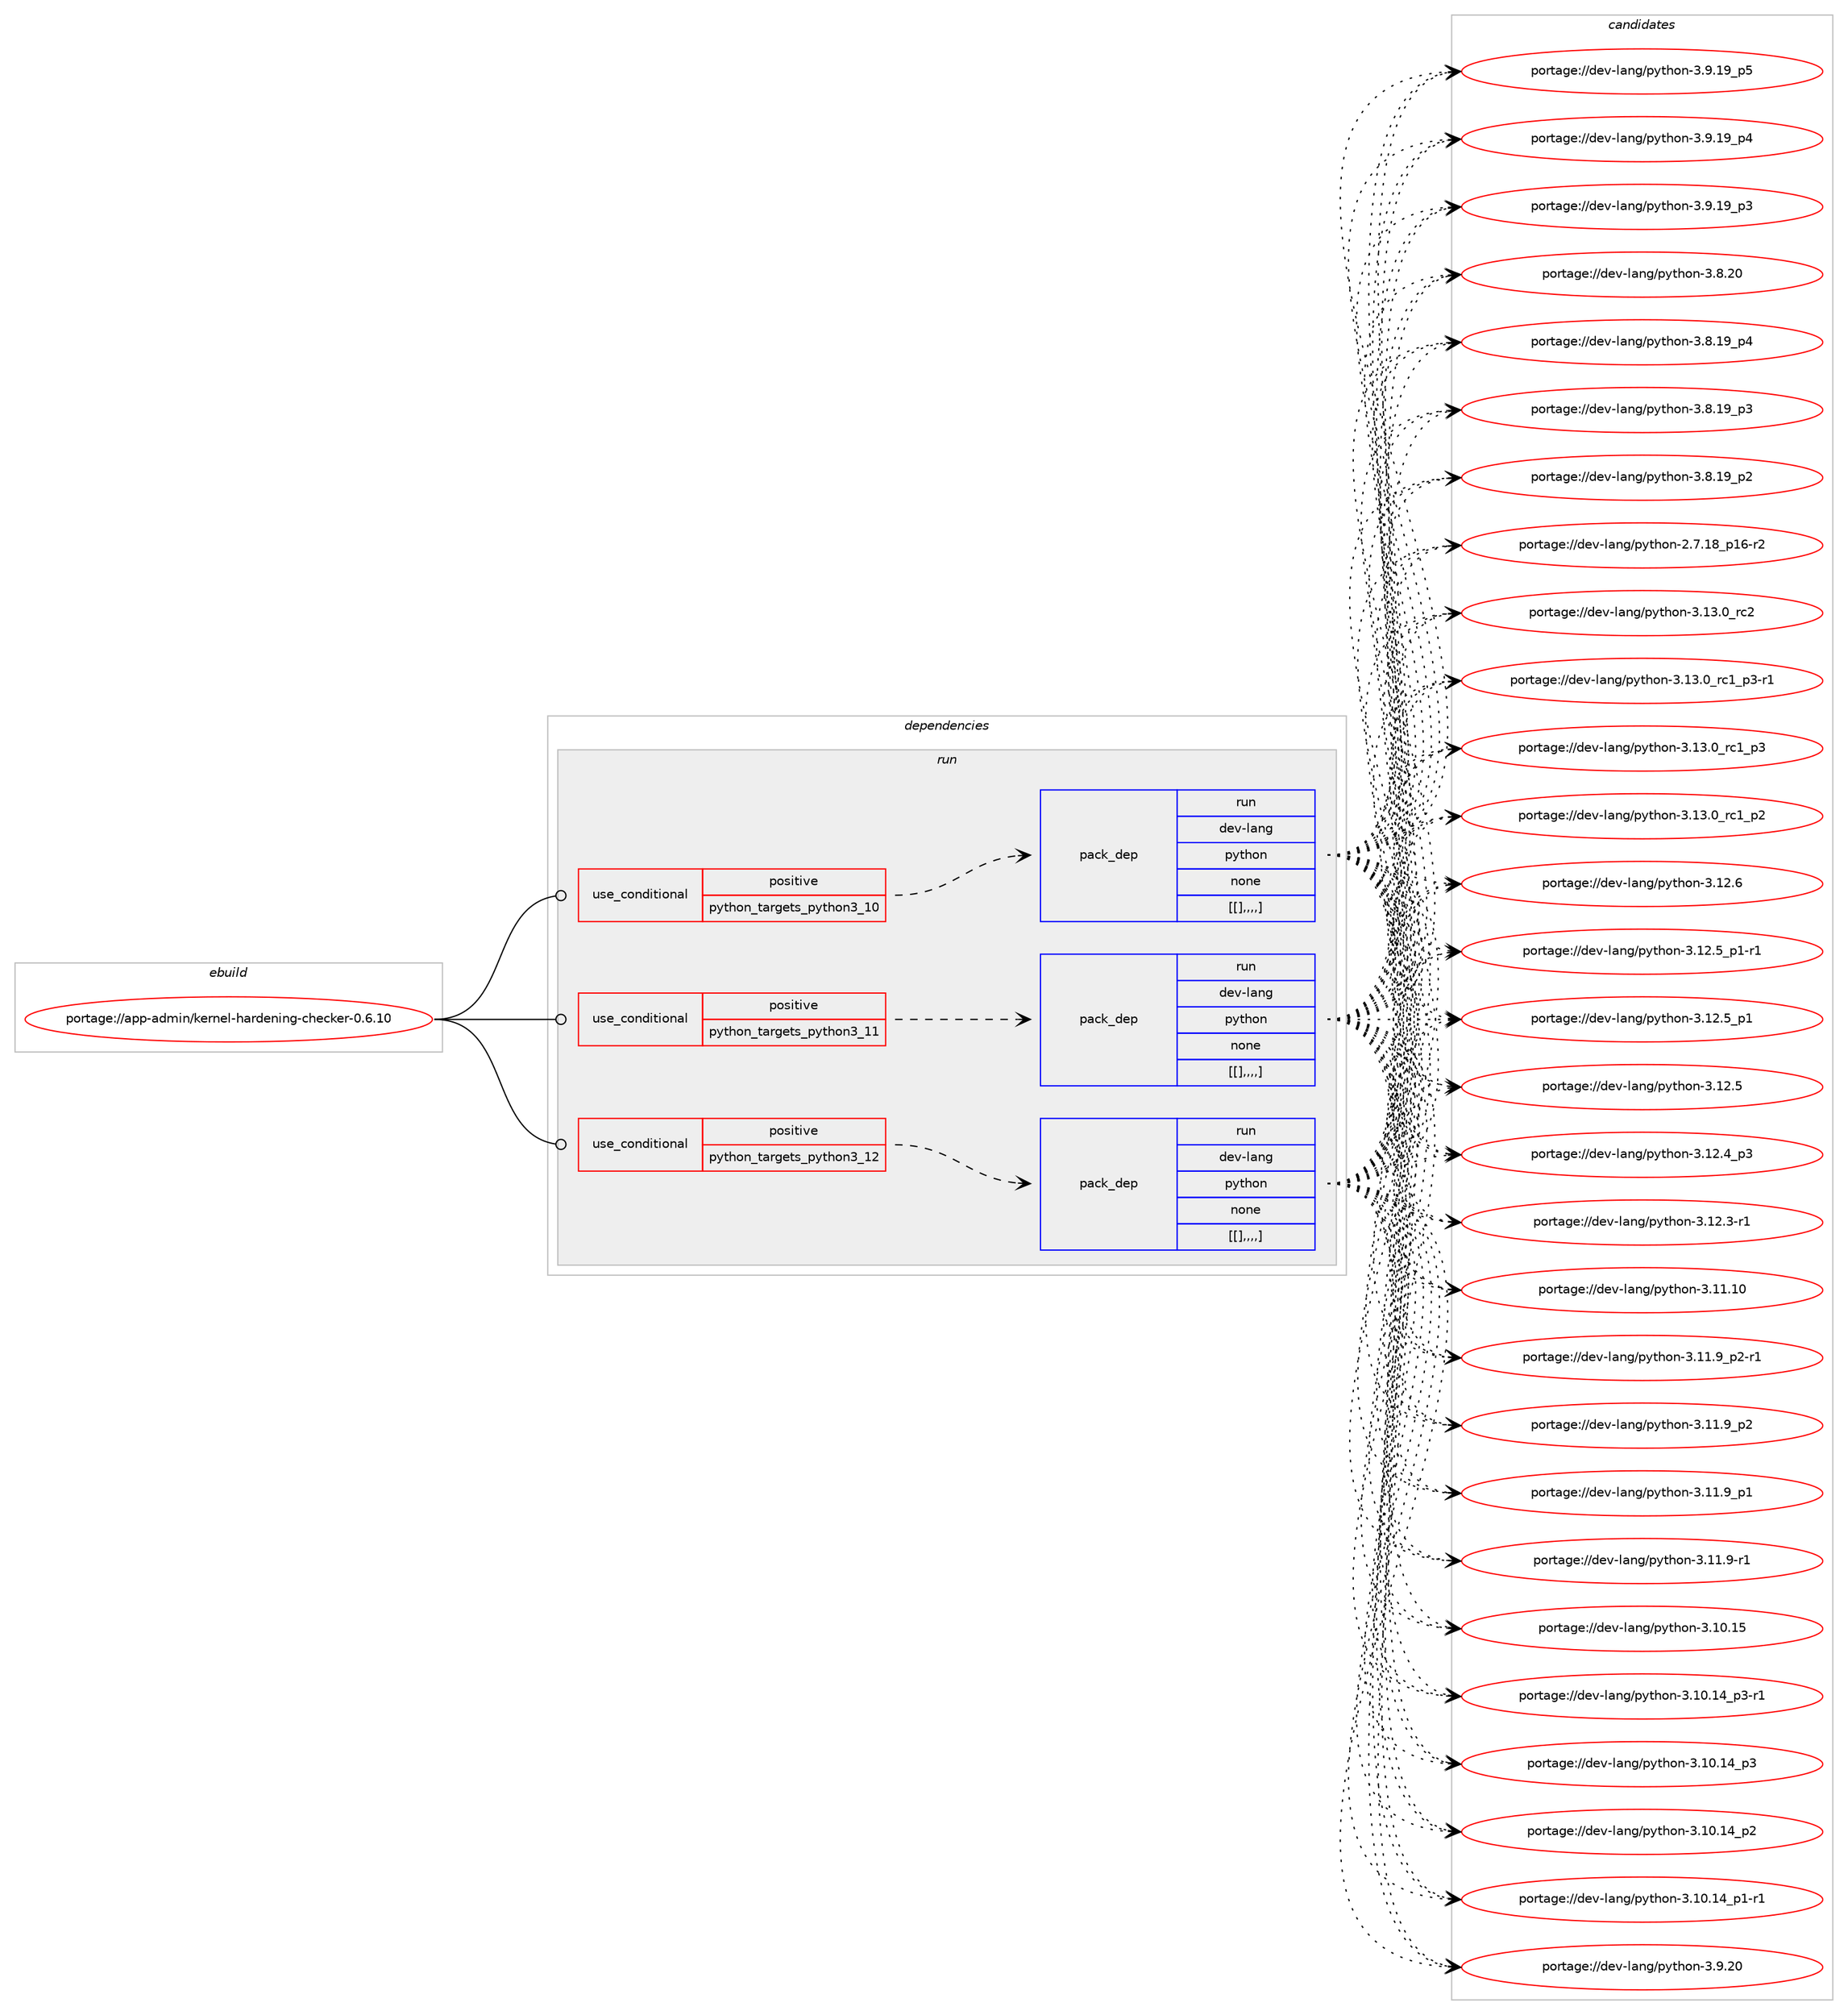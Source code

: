 digraph prolog {

# *************
# Graph options
# *************

newrank=true;
concentrate=true;
compound=true;
graph [rankdir=LR,fontname=Helvetica,fontsize=10,ranksep=1.5];#, ranksep=2.5, nodesep=0.2];
edge  [arrowhead=vee];
node  [fontname=Helvetica,fontsize=10];

# **********
# The ebuild
# **********

subgraph cluster_leftcol {
color=gray;
label=<<i>ebuild</i>>;
id [label="portage://app-admin/kernel-hardening-checker-0.6.10", color=red, width=4, href="../app-admin/kernel-hardening-checker-0.6.10.svg"];
}

# ****************
# The dependencies
# ****************

subgraph cluster_midcol {
color=gray;
label=<<i>dependencies</i>>;
subgraph cluster_compile {
fillcolor="#eeeeee";
style=filled;
label=<<i>compile</i>>;
}
subgraph cluster_compileandrun {
fillcolor="#eeeeee";
style=filled;
label=<<i>compile and run</i>>;
}
subgraph cluster_run {
fillcolor="#eeeeee";
style=filled;
label=<<i>run</i>>;
subgraph cond682 {
dependency3028 [label=<<TABLE BORDER="0" CELLBORDER="1" CELLSPACING="0" CELLPADDING="4"><TR><TD ROWSPAN="3" CELLPADDING="10">use_conditional</TD></TR><TR><TD>positive</TD></TR><TR><TD>python_targets_python3_10</TD></TR></TABLE>>, shape=none, color=red];
subgraph pack2337 {
dependency3029 [label=<<TABLE BORDER="0" CELLBORDER="1" CELLSPACING="0" CELLPADDING="4" WIDTH="220"><TR><TD ROWSPAN="6" CELLPADDING="30">pack_dep</TD></TR><TR><TD WIDTH="110">run</TD></TR><TR><TD>dev-lang</TD></TR><TR><TD>python</TD></TR><TR><TD>none</TD></TR><TR><TD>[[],,,,]</TD></TR></TABLE>>, shape=none, color=blue];
}
dependency3028:e -> dependency3029:w [weight=20,style="dashed",arrowhead="vee"];
}
id:e -> dependency3028:w [weight=20,style="solid",arrowhead="odot"];
subgraph cond683 {
dependency3030 [label=<<TABLE BORDER="0" CELLBORDER="1" CELLSPACING="0" CELLPADDING="4"><TR><TD ROWSPAN="3" CELLPADDING="10">use_conditional</TD></TR><TR><TD>positive</TD></TR><TR><TD>python_targets_python3_11</TD></TR></TABLE>>, shape=none, color=red];
subgraph pack2338 {
dependency3031 [label=<<TABLE BORDER="0" CELLBORDER="1" CELLSPACING="0" CELLPADDING="4" WIDTH="220"><TR><TD ROWSPAN="6" CELLPADDING="30">pack_dep</TD></TR><TR><TD WIDTH="110">run</TD></TR><TR><TD>dev-lang</TD></TR><TR><TD>python</TD></TR><TR><TD>none</TD></TR><TR><TD>[[],,,,]</TD></TR></TABLE>>, shape=none, color=blue];
}
dependency3030:e -> dependency3031:w [weight=20,style="dashed",arrowhead="vee"];
}
id:e -> dependency3030:w [weight=20,style="solid",arrowhead="odot"];
subgraph cond684 {
dependency3032 [label=<<TABLE BORDER="0" CELLBORDER="1" CELLSPACING="0" CELLPADDING="4"><TR><TD ROWSPAN="3" CELLPADDING="10">use_conditional</TD></TR><TR><TD>positive</TD></TR><TR><TD>python_targets_python3_12</TD></TR></TABLE>>, shape=none, color=red];
subgraph pack2339 {
dependency3033 [label=<<TABLE BORDER="0" CELLBORDER="1" CELLSPACING="0" CELLPADDING="4" WIDTH="220"><TR><TD ROWSPAN="6" CELLPADDING="30">pack_dep</TD></TR><TR><TD WIDTH="110">run</TD></TR><TR><TD>dev-lang</TD></TR><TR><TD>python</TD></TR><TR><TD>none</TD></TR><TR><TD>[[],,,,]</TD></TR></TABLE>>, shape=none, color=blue];
}
dependency3032:e -> dependency3033:w [weight=20,style="dashed",arrowhead="vee"];
}
id:e -> dependency3032:w [weight=20,style="solid",arrowhead="odot"];
}
}

# **************
# The candidates
# **************

subgraph cluster_choices {
rank=same;
color=gray;
label=<<i>candidates</i>>;

subgraph choice2337 {
color=black;
nodesep=1;
choice10010111845108971101034711212111610411111045514649514648951149950 [label="portage://dev-lang/python-3.13.0_rc2", color=red, width=4,href="../dev-lang/python-3.13.0_rc2.svg"];
choice1001011184510897110103471121211161041111104551464951464895114994995112514511449 [label="portage://dev-lang/python-3.13.0_rc1_p3-r1", color=red, width=4,href="../dev-lang/python-3.13.0_rc1_p3-r1.svg"];
choice100101118451089711010347112121116104111110455146495146489511499499511251 [label="portage://dev-lang/python-3.13.0_rc1_p3", color=red, width=4,href="../dev-lang/python-3.13.0_rc1_p3.svg"];
choice100101118451089711010347112121116104111110455146495146489511499499511250 [label="portage://dev-lang/python-3.13.0_rc1_p2", color=red, width=4,href="../dev-lang/python-3.13.0_rc1_p2.svg"];
choice10010111845108971101034711212111610411111045514649504654 [label="portage://dev-lang/python-3.12.6", color=red, width=4,href="../dev-lang/python-3.12.6.svg"];
choice1001011184510897110103471121211161041111104551464950465395112494511449 [label="portage://dev-lang/python-3.12.5_p1-r1", color=red, width=4,href="../dev-lang/python-3.12.5_p1-r1.svg"];
choice100101118451089711010347112121116104111110455146495046539511249 [label="portage://dev-lang/python-3.12.5_p1", color=red, width=4,href="../dev-lang/python-3.12.5_p1.svg"];
choice10010111845108971101034711212111610411111045514649504653 [label="portage://dev-lang/python-3.12.5", color=red, width=4,href="../dev-lang/python-3.12.5.svg"];
choice100101118451089711010347112121116104111110455146495046529511251 [label="portage://dev-lang/python-3.12.4_p3", color=red, width=4,href="../dev-lang/python-3.12.4_p3.svg"];
choice100101118451089711010347112121116104111110455146495046514511449 [label="portage://dev-lang/python-3.12.3-r1", color=red, width=4,href="../dev-lang/python-3.12.3-r1.svg"];
choice1001011184510897110103471121211161041111104551464949464948 [label="portage://dev-lang/python-3.11.10", color=red, width=4,href="../dev-lang/python-3.11.10.svg"];
choice1001011184510897110103471121211161041111104551464949465795112504511449 [label="portage://dev-lang/python-3.11.9_p2-r1", color=red, width=4,href="../dev-lang/python-3.11.9_p2-r1.svg"];
choice100101118451089711010347112121116104111110455146494946579511250 [label="portage://dev-lang/python-3.11.9_p2", color=red, width=4,href="../dev-lang/python-3.11.9_p2.svg"];
choice100101118451089711010347112121116104111110455146494946579511249 [label="portage://dev-lang/python-3.11.9_p1", color=red, width=4,href="../dev-lang/python-3.11.9_p1.svg"];
choice100101118451089711010347112121116104111110455146494946574511449 [label="portage://dev-lang/python-3.11.9-r1", color=red, width=4,href="../dev-lang/python-3.11.9-r1.svg"];
choice1001011184510897110103471121211161041111104551464948464953 [label="portage://dev-lang/python-3.10.15", color=red, width=4,href="../dev-lang/python-3.10.15.svg"];
choice100101118451089711010347112121116104111110455146494846495295112514511449 [label="portage://dev-lang/python-3.10.14_p3-r1", color=red, width=4,href="../dev-lang/python-3.10.14_p3-r1.svg"];
choice10010111845108971101034711212111610411111045514649484649529511251 [label="portage://dev-lang/python-3.10.14_p3", color=red, width=4,href="../dev-lang/python-3.10.14_p3.svg"];
choice10010111845108971101034711212111610411111045514649484649529511250 [label="portage://dev-lang/python-3.10.14_p2", color=red, width=4,href="../dev-lang/python-3.10.14_p2.svg"];
choice100101118451089711010347112121116104111110455146494846495295112494511449 [label="portage://dev-lang/python-3.10.14_p1-r1", color=red, width=4,href="../dev-lang/python-3.10.14_p1-r1.svg"];
choice10010111845108971101034711212111610411111045514657465048 [label="portage://dev-lang/python-3.9.20", color=red, width=4,href="../dev-lang/python-3.9.20.svg"];
choice100101118451089711010347112121116104111110455146574649579511253 [label="portage://dev-lang/python-3.9.19_p5", color=red, width=4,href="../dev-lang/python-3.9.19_p5.svg"];
choice100101118451089711010347112121116104111110455146574649579511252 [label="portage://dev-lang/python-3.9.19_p4", color=red, width=4,href="../dev-lang/python-3.9.19_p4.svg"];
choice100101118451089711010347112121116104111110455146574649579511251 [label="portage://dev-lang/python-3.9.19_p3", color=red, width=4,href="../dev-lang/python-3.9.19_p3.svg"];
choice10010111845108971101034711212111610411111045514656465048 [label="portage://dev-lang/python-3.8.20", color=red, width=4,href="../dev-lang/python-3.8.20.svg"];
choice100101118451089711010347112121116104111110455146564649579511252 [label="portage://dev-lang/python-3.8.19_p4", color=red, width=4,href="../dev-lang/python-3.8.19_p4.svg"];
choice100101118451089711010347112121116104111110455146564649579511251 [label="portage://dev-lang/python-3.8.19_p3", color=red, width=4,href="../dev-lang/python-3.8.19_p3.svg"];
choice100101118451089711010347112121116104111110455146564649579511250 [label="portage://dev-lang/python-3.8.19_p2", color=red, width=4,href="../dev-lang/python-3.8.19_p2.svg"];
choice100101118451089711010347112121116104111110455046554649569511249544511450 [label="portage://dev-lang/python-2.7.18_p16-r2", color=red, width=4,href="../dev-lang/python-2.7.18_p16-r2.svg"];
dependency3029:e -> choice10010111845108971101034711212111610411111045514649514648951149950:w [style=dotted,weight="100"];
dependency3029:e -> choice1001011184510897110103471121211161041111104551464951464895114994995112514511449:w [style=dotted,weight="100"];
dependency3029:e -> choice100101118451089711010347112121116104111110455146495146489511499499511251:w [style=dotted,weight="100"];
dependency3029:e -> choice100101118451089711010347112121116104111110455146495146489511499499511250:w [style=dotted,weight="100"];
dependency3029:e -> choice10010111845108971101034711212111610411111045514649504654:w [style=dotted,weight="100"];
dependency3029:e -> choice1001011184510897110103471121211161041111104551464950465395112494511449:w [style=dotted,weight="100"];
dependency3029:e -> choice100101118451089711010347112121116104111110455146495046539511249:w [style=dotted,weight="100"];
dependency3029:e -> choice10010111845108971101034711212111610411111045514649504653:w [style=dotted,weight="100"];
dependency3029:e -> choice100101118451089711010347112121116104111110455146495046529511251:w [style=dotted,weight="100"];
dependency3029:e -> choice100101118451089711010347112121116104111110455146495046514511449:w [style=dotted,weight="100"];
dependency3029:e -> choice1001011184510897110103471121211161041111104551464949464948:w [style=dotted,weight="100"];
dependency3029:e -> choice1001011184510897110103471121211161041111104551464949465795112504511449:w [style=dotted,weight="100"];
dependency3029:e -> choice100101118451089711010347112121116104111110455146494946579511250:w [style=dotted,weight="100"];
dependency3029:e -> choice100101118451089711010347112121116104111110455146494946579511249:w [style=dotted,weight="100"];
dependency3029:e -> choice100101118451089711010347112121116104111110455146494946574511449:w [style=dotted,weight="100"];
dependency3029:e -> choice1001011184510897110103471121211161041111104551464948464953:w [style=dotted,weight="100"];
dependency3029:e -> choice100101118451089711010347112121116104111110455146494846495295112514511449:w [style=dotted,weight="100"];
dependency3029:e -> choice10010111845108971101034711212111610411111045514649484649529511251:w [style=dotted,weight="100"];
dependency3029:e -> choice10010111845108971101034711212111610411111045514649484649529511250:w [style=dotted,weight="100"];
dependency3029:e -> choice100101118451089711010347112121116104111110455146494846495295112494511449:w [style=dotted,weight="100"];
dependency3029:e -> choice10010111845108971101034711212111610411111045514657465048:w [style=dotted,weight="100"];
dependency3029:e -> choice100101118451089711010347112121116104111110455146574649579511253:w [style=dotted,weight="100"];
dependency3029:e -> choice100101118451089711010347112121116104111110455146574649579511252:w [style=dotted,weight="100"];
dependency3029:e -> choice100101118451089711010347112121116104111110455146574649579511251:w [style=dotted,weight="100"];
dependency3029:e -> choice10010111845108971101034711212111610411111045514656465048:w [style=dotted,weight="100"];
dependency3029:e -> choice100101118451089711010347112121116104111110455146564649579511252:w [style=dotted,weight="100"];
dependency3029:e -> choice100101118451089711010347112121116104111110455146564649579511251:w [style=dotted,weight="100"];
dependency3029:e -> choice100101118451089711010347112121116104111110455146564649579511250:w [style=dotted,weight="100"];
dependency3029:e -> choice100101118451089711010347112121116104111110455046554649569511249544511450:w [style=dotted,weight="100"];
}
subgraph choice2338 {
color=black;
nodesep=1;
choice10010111845108971101034711212111610411111045514649514648951149950 [label="portage://dev-lang/python-3.13.0_rc2", color=red, width=4,href="../dev-lang/python-3.13.0_rc2.svg"];
choice1001011184510897110103471121211161041111104551464951464895114994995112514511449 [label="portage://dev-lang/python-3.13.0_rc1_p3-r1", color=red, width=4,href="../dev-lang/python-3.13.0_rc1_p3-r1.svg"];
choice100101118451089711010347112121116104111110455146495146489511499499511251 [label="portage://dev-lang/python-3.13.0_rc1_p3", color=red, width=4,href="../dev-lang/python-3.13.0_rc1_p3.svg"];
choice100101118451089711010347112121116104111110455146495146489511499499511250 [label="portage://dev-lang/python-3.13.0_rc1_p2", color=red, width=4,href="../dev-lang/python-3.13.0_rc1_p2.svg"];
choice10010111845108971101034711212111610411111045514649504654 [label="portage://dev-lang/python-3.12.6", color=red, width=4,href="../dev-lang/python-3.12.6.svg"];
choice1001011184510897110103471121211161041111104551464950465395112494511449 [label="portage://dev-lang/python-3.12.5_p1-r1", color=red, width=4,href="../dev-lang/python-3.12.5_p1-r1.svg"];
choice100101118451089711010347112121116104111110455146495046539511249 [label="portage://dev-lang/python-3.12.5_p1", color=red, width=4,href="../dev-lang/python-3.12.5_p1.svg"];
choice10010111845108971101034711212111610411111045514649504653 [label="portage://dev-lang/python-3.12.5", color=red, width=4,href="../dev-lang/python-3.12.5.svg"];
choice100101118451089711010347112121116104111110455146495046529511251 [label="portage://dev-lang/python-3.12.4_p3", color=red, width=4,href="../dev-lang/python-3.12.4_p3.svg"];
choice100101118451089711010347112121116104111110455146495046514511449 [label="portage://dev-lang/python-3.12.3-r1", color=red, width=4,href="../dev-lang/python-3.12.3-r1.svg"];
choice1001011184510897110103471121211161041111104551464949464948 [label="portage://dev-lang/python-3.11.10", color=red, width=4,href="../dev-lang/python-3.11.10.svg"];
choice1001011184510897110103471121211161041111104551464949465795112504511449 [label="portage://dev-lang/python-3.11.9_p2-r1", color=red, width=4,href="../dev-lang/python-3.11.9_p2-r1.svg"];
choice100101118451089711010347112121116104111110455146494946579511250 [label="portage://dev-lang/python-3.11.9_p2", color=red, width=4,href="../dev-lang/python-3.11.9_p2.svg"];
choice100101118451089711010347112121116104111110455146494946579511249 [label="portage://dev-lang/python-3.11.9_p1", color=red, width=4,href="../dev-lang/python-3.11.9_p1.svg"];
choice100101118451089711010347112121116104111110455146494946574511449 [label="portage://dev-lang/python-3.11.9-r1", color=red, width=4,href="../dev-lang/python-3.11.9-r1.svg"];
choice1001011184510897110103471121211161041111104551464948464953 [label="portage://dev-lang/python-3.10.15", color=red, width=4,href="../dev-lang/python-3.10.15.svg"];
choice100101118451089711010347112121116104111110455146494846495295112514511449 [label="portage://dev-lang/python-3.10.14_p3-r1", color=red, width=4,href="../dev-lang/python-3.10.14_p3-r1.svg"];
choice10010111845108971101034711212111610411111045514649484649529511251 [label="portage://dev-lang/python-3.10.14_p3", color=red, width=4,href="../dev-lang/python-3.10.14_p3.svg"];
choice10010111845108971101034711212111610411111045514649484649529511250 [label="portage://dev-lang/python-3.10.14_p2", color=red, width=4,href="../dev-lang/python-3.10.14_p2.svg"];
choice100101118451089711010347112121116104111110455146494846495295112494511449 [label="portage://dev-lang/python-3.10.14_p1-r1", color=red, width=4,href="../dev-lang/python-3.10.14_p1-r1.svg"];
choice10010111845108971101034711212111610411111045514657465048 [label="portage://dev-lang/python-3.9.20", color=red, width=4,href="../dev-lang/python-3.9.20.svg"];
choice100101118451089711010347112121116104111110455146574649579511253 [label="portage://dev-lang/python-3.9.19_p5", color=red, width=4,href="../dev-lang/python-3.9.19_p5.svg"];
choice100101118451089711010347112121116104111110455146574649579511252 [label="portage://dev-lang/python-3.9.19_p4", color=red, width=4,href="../dev-lang/python-3.9.19_p4.svg"];
choice100101118451089711010347112121116104111110455146574649579511251 [label="portage://dev-lang/python-3.9.19_p3", color=red, width=4,href="../dev-lang/python-3.9.19_p3.svg"];
choice10010111845108971101034711212111610411111045514656465048 [label="portage://dev-lang/python-3.8.20", color=red, width=4,href="../dev-lang/python-3.8.20.svg"];
choice100101118451089711010347112121116104111110455146564649579511252 [label="portage://dev-lang/python-3.8.19_p4", color=red, width=4,href="../dev-lang/python-3.8.19_p4.svg"];
choice100101118451089711010347112121116104111110455146564649579511251 [label="portage://dev-lang/python-3.8.19_p3", color=red, width=4,href="../dev-lang/python-3.8.19_p3.svg"];
choice100101118451089711010347112121116104111110455146564649579511250 [label="portage://dev-lang/python-3.8.19_p2", color=red, width=4,href="../dev-lang/python-3.8.19_p2.svg"];
choice100101118451089711010347112121116104111110455046554649569511249544511450 [label="portage://dev-lang/python-2.7.18_p16-r2", color=red, width=4,href="../dev-lang/python-2.7.18_p16-r2.svg"];
dependency3031:e -> choice10010111845108971101034711212111610411111045514649514648951149950:w [style=dotted,weight="100"];
dependency3031:e -> choice1001011184510897110103471121211161041111104551464951464895114994995112514511449:w [style=dotted,weight="100"];
dependency3031:e -> choice100101118451089711010347112121116104111110455146495146489511499499511251:w [style=dotted,weight="100"];
dependency3031:e -> choice100101118451089711010347112121116104111110455146495146489511499499511250:w [style=dotted,weight="100"];
dependency3031:e -> choice10010111845108971101034711212111610411111045514649504654:w [style=dotted,weight="100"];
dependency3031:e -> choice1001011184510897110103471121211161041111104551464950465395112494511449:w [style=dotted,weight="100"];
dependency3031:e -> choice100101118451089711010347112121116104111110455146495046539511249:w [style=dotted,weight="100"];
dependency3031:e -> choice10010111845108971101034711212111610411111045514649504653:w [style=dotted,weight="100"];
dependency3031:e -> choice100101118451089711010347112121116104111110455146495046529511251:w [style=dotted,weight="100"];
dependency3031:e -> choice100101118451089711010347112121116104111110455146495046514511449:w [style=dotted,weight="100"];
dependency3031:e -> choice1001011184510897110103471121211161041111104551464949464948:w [style=dotted,weight="100"];
dependency3031:e -> choice1001011184510897110103471121211161041111104551464949465795112504511449:w [style=dotted,weight="100"];
dependency3031:e -> choice100101118451089711010347112121116104111110455146494946579511250:w [style=dotted,weight="100"];
dependency3031:e -> choice100101118451089711010347112121116104111110455146494946579511249:w [style=dotted,weight="100"];
dependency3031:e -> choice100101118451089711010347112121116104111110455146494946574511449:w [style=dotted,weight="100"];
dependency3031:e -> choice1001011184510897110103471121211161041111104551464948464953:w [style=dotted,weight="100"];
dependency3031:e -> choice100101118451089711010347112121116104111110455146494846495295112514511449:w [style=dotted,weight="100"];
dependency3031:e -> choice10010111845108971101034711212111610411111045514649484649529511251:w [style=dotted,weight="100"];
dependency3031:e -> choice10010111845108971101034711212111610411111045514649484649529511250:w [style=dotted,weight="100"];
dependency3031:e -> choice100101118451089711010347112121116104111110455146494846495295112494511449:w [style=dotted,weight="100"];
dependency3031:e -> choice10010111845108971101034711212111610411111045514657465048:w [style=dotted,weight="100"];
dependency3031:e -> choice100101118451089711010347112121116104111110455146574649579511253:w [style=dotted,weight="100"];
dependency3031:e -> choice100101118451089711010347112121116104111110455146574649579511252:w [style=dotted,weight="100"];
dependency3031:e -> choice100101118451089711010347112121116104111110455146574649579511251:w [style=dotted,weight="100"];
dependency3031:e -> choice10010111845108971101034711212111610411111045514656465048:w [style=dotted,weight="100"];
dependency3031:e -> choice100101118451089711010347112121116104111110455146564649579511252:w [style=dotted,weight="100"];
dependency3031:e -> choice100101118451089711010347112121116104111110455146564649579511251:w [style=dotted,weight="100"];
dependency3031:e -> choice100101118451089711010347112121116104111110455146564649579511250:w [style=dotted,weight="100"];
dependency3031:e -> choice100101118451089711010347112121116104111110455046554649569511249544511450:w [style=dotted,weight="100"];
}
subgraph choice2339 {
color=black;
nodesep=1;
choice10010111845108971101034711212111610411111045514649514648951149950 [label="portage://dev-lang/python-3.13.0_rc2", color=red, width=4,href="../dev-lang/python-3.13.0_rc2.svg"];
choice1001011184510897110103471121211161041111104551464951464895114994995112514511449 [label="portage://dev-lang/python-3.13.0_rc1_p3-r1", color=red, width=4,href="../dev-lang/python-3.13.0_rc1_p3-r1.svg"];
choice100101118451089711010347112121116104111110455146495146489511499499511251 [label="portage://dev-lang/python-3.13.0_rc1_p3", color=red, width=4,href="../dev-lang/python-3.13.0_rc1_p3.svg"];
choice100101118451089711010347112121116104111110455146495146489511499499511250 [label="portage://dev-lang/python-3.13.0_rc1_p2", color=red, width=4,href="../dev-lang/python-3.13.0_rc1_p2.svg"];
choice10010111845108971101034711212111610411111045514649504654 [label="portage://dev-lang/python-3.12.6", color=red, width=4,href="../dev-lang/python-3.12.6.svg"];
choice1001011184510897110103471121211161041111104551464950465395112494511449 [label="portage://dev-lang/python-3.12.5_p1-r1", color=red, width=4,href="../dev-lang/python-3.12.5_p1-r1.svg"];
choice100101118451089711010347112121116104111110455146495046539511249 [label="portage://dev-lang/python-3.12.5_p1", color=red, width=4,href="../dev-lang/python-3.12.5_p1.svg"];
choice10010111845108971101034711212111610411111045514649504653 [label="portage://dev-lang/python-3.12.5", color=red, width=4,href="../dev-lang/python-3.12.5.svg"];
choice100101118451089711010347112121116104111110455146495046529511251 [label="portage://dev-lang/python-3.12.4_p3", color=red, width=4,href="../dev-lang/python-3.12.4_p3.svg"];
choice100101118451089711010347112121116104111110455146495046514511449 [label="portage://dev-lang/python-3.12.3-r1", color=red, width=4,href="../dev-lang/python-3.12.3-r1.svg"];
choice1001011184510897110103471121211161041111104551464949464948 [label="portage://dev-lang/python-3.11.10", color=red, width=4,href="../dev-lang/python-3.11.10.svg"];
choice1001011184510897110103471121211161041111104551464949465795112504511449 [label="portage://dev-lang/python-3.11.9_p2-r1", color=red, width=4,href="../dev-lang/python-3.11.9_p2-r1.svg"];
choice100101118451089711010347112121116104111110455146494946579511250 [label="portage://dev-lang/python-3.11.9_p2", color=red, width=4,href="../dev-lang/python-3.11.9_p2.svg"];
choice100101118451089711010347112121116104111110455146494946579511249 [label="portage://dev-lang/python-3.11.9_p1", color=red, width=4,href="../dev-lang/python-3.11.9_p1.svg"];
choice100101118451089711010347112121116104111110455146494946574511449 [label="portage://dev-lang/python-3.11.9-r1", color=red, width=4,href="../dev-lang/python-3.11.9-r1.svg"];
choice1001011184510897110103471121211161041111104551464948464953 [label="portage://dev-lang/python-3.10.15", color=red, width=4,href="../dev-lang/python-3.10.15.svg"];
choice100101118451089711010347112121116104111110455146494846495295112514511449 [label="portage://dev-lang/python-3.10.14_p3-r1", color=red, width=4,href="../dev-lang/python-3.10.14_p3-r1.svg"];
choice10010111845108971101034711212111610411111045514649484649529511251 [label="portage://dev-lang/python-3.10.14_p3", color=red, width=4,href="../dev-lang/python-3.10.14_p3.svg"];
choice10010111845108971101034711212111610411111045514649484649529511250 [label="portage://dev-lang/python-3.10.14_p2", color=red, width=4,href="../dev-lang/python-3.10.14_p2.svg"];
choice100101118451089711010347112121116104111110455146494846495295112494511449 [label="portage://dev-lang/python-3.10.14_p1-r1", color=red, width=4,href="../dev-lang/python-3.10.14_p1-r1.svg"];
choice10010111845108971101034711212111610411111045514657465048 [label="portage://dev-lang/python-3.9.20", color=red, width=4,href="../dev-lang/python-3.9.20.svg"];
choice100101118451089711010347112121116104111110455146574649579511253 [label="portage://dev-lang/python-3.9.19_p5", color=red, width=4,href="../dev-lang/python-3.9.19_p5.svg"];
choice100101118451089711010347112121116104111110455146574649579511252 [label="portage://dev-lang/python-3.9.19_p4", color=red, width=4,href="../dev-lang/python-3.9.19_p4.svg"];
choice100101118451089711010347112121116104111110455146574649579511251 [label="portage://dev-lang/python-3.9.19_p3", color=red, width=4,href="../dev-lang/python-3.9.19_p3.svg"];
choice10010111845108971101034711212111610411111045514656465048 [label="portage://dev-lang/python-3.8.20", color=red, width=4,href="../dev-lang/python-3.8.20.svg"];
choice100101118451089711010347112121116104111110455146564649579511252 [label="portage://dev-lang/python-3.8.19_p4", color=red, width=4,href="../dev-lang/python-3.8.19_p4.svg"];
choice100101118451089711010347112121116104111110455146564649579511251 [label="portage://dev-lang/python-3.8.19_p3", color=red, width=4,href="../dev-lang/python-3.8.19_p3.svg"];
choice100101118451089711010347112121116104111110455146564649579511250 [label="portage://dev-lang/python-3.8.19_p2", color=red, width=4,href="../dev-lang/python-3.8.19_p2.svg"];
choice100101118451089711010347112121116104111110455046554649569511249544511450 [label="portage://dev-lang/python-2.7.18_p16-r2", color=red, width=4,href="../dev-lang/python-2.7.18_p16-r2.svg"];
dependency3033:e -> choice10010111845108971101034711212111610411111045514649514648951149950:w [style=dotted,weight="100"];
dependency3033:e -> choice1001011184510897110103471121211161041111104551464951464895114994995112514511449:w [style=dotted,weight="100"];
dependency3033:e -> choice100101118451089711010347112121116104111110455146495146489511499499511251:w [style=dotted,weight="100"];
dependency3033:e -> choice100101118451089711010347112121116104111110455146495146489511499499511250:w [style=dotted,weight="100"];
dependency3033:e -> choice10010111845108971101034711212111610411111045514649504654:w [style=dotted,weight="100"];
dependency3033:e -> choice1001011184510897110103471121211161041111104551464950465395112494511449:w [style=dotted,weight="100"];
dependency3033:e -> choice100101118451089711010347112121116104111110455146495046539511249:w [style=dotted,weight="100"];
dependency3033:e -> choice10010111845108971101034711212111610411111045514649504653:w [style=dotted,weight="100"];
dependency3033:e -> choice100101118451089711010347112121116104111110455146495046529511251:w [style=dotted,weight="100"];
dependency3033:e -> choice100101118451089711010347112121116104111110455146495046514511449:w [style=dotted,weight="100"];
dependency3033:e -> choice1001011184510897110103471121211161041111104551464949464948:w [style=dotted,weight="100"];
dependency3033:e -> choice1001011184510897110103471121211161041111104551464949465795112504511449:w [style=dotted,weight="100"];
dependency3033:e -> choice100101118451089711010347112121116104111110455146494946579511250:w [style=dotted,weight="100"];
dependency3033:e -> choice100101118451089711010347112121116104111110455146494946579511249:w [style=dotted,weight="100"];
dependency3033:e -> choice100101118451089711010347112121116104111110455146494946574511449:w [style=dotted,weight="100"];
dependency3033:e -> choice1001011184510897110103471121211161041111104551464948464953:w [style=dotted,weight="100"];
dependency3033:e -> choice100101118451089711010347112121116104111110455146494846495295112514511449:w [style=dotted,weight="100"];
dependency3033:e -> choice10010111845108971101034711212111610411111045514649484649529511251:w [style=dotted,weight="100"];
dependency3033:e -> choice10010111845108971101034711212111610411111045514649484649529511250:w [style=dotted,weight="100"];
dependency3033:e -> choice100101118451089711010347112121116104111110455146494846495295112494511449:w [style=dotted,weight="100"];
dependency3033:e -> choice10010111845108971101034711212111610411111045514657465048:w [style=dotted,weight="100"];
dependency3033:e -> choice100101118451089711010347112121116104111110455146574649579511253:w [style=dotted,weight="100"];
dependency3033:e -> choice100101118451089711010347112121116104111110455146574649579511252:w [style=dotted,weight="100"];
dependency3033:e -> choice100101118451089711010347112121116104111110455146574649579511251:w [style=dotted,weight="100"];
dependency3033:e -> choice10010111845108971101034711212111610411111045514656465048:w [style=dotted,weight="100"];
dependency3033:e -> choice100101118451089711010347112121116104111110455146564649579511252:w [style=dotted,weight="100"];
dependency3033:e -> choice100101118451089711010347112121116104111110455146564649579511251:w [style=dotted,weight="100"];
dependency3033:e -> choice100101118451089711010347112121116104111110455146564649579511250:w [style=dotted,weight="100"];
dependency3033:e -> choice100101118451089711010347112121116104111110455046554649569511249544511450:w [style=dotted,weight="100"];
}
}

}
